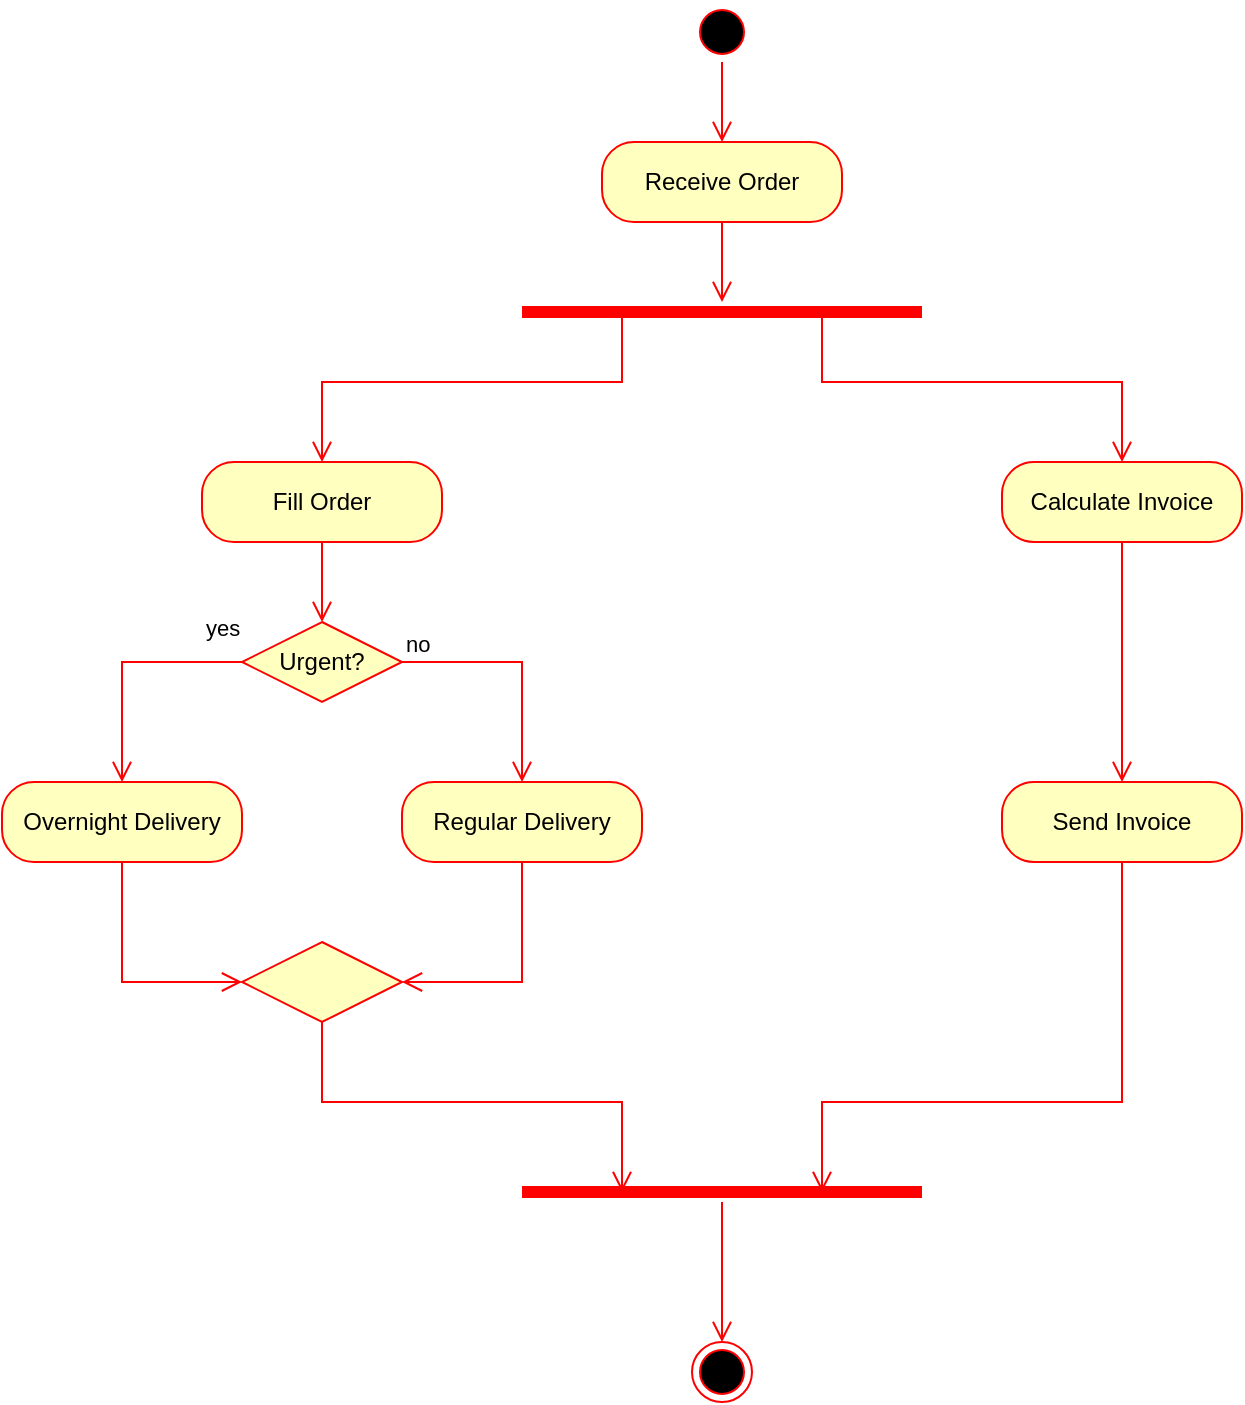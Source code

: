 <mxfile version="20.3.0" type="device"><diagram id="KEzFvNM8W5_RDOXDd0ER" name="Page-1"><mxGraphModel dx="1221" dy="754" grid="1" gridSize="10" guides="1" tooltips="1" connect="1" arrows="1" fold="1" page="1" pageScale="1" pageWidth="850" pageHeight="1100" math="0" shadow="0"><root><mxCell id="0"/><mxCell id="1" parent="0"/><mxCell id="z-xLcdJAimRmvhoTbZzG-1" value="" style="ellipse;html=1;shape=startState;fillColor=#000000;strokeColor=#ff0000;" vertex="1" parent="1"><mxGeometry x="365" y="50" width="30" height="30" as="geometry"/></mxCell><mxCell id="z-xLcdJAimRmvhoTbZzG-2" value="" style="edgeStyle=orthogonalEdgeStyle;html=1;verticalAlign=bottom;endArrow=open;endSize=8;strokeColor=#ff0000;rounded=0;" edge="1" source="z-xLcdJAimRmvhoTbZzG-1" parent="1"><mxGeometry relative="1" as="geometry"><mxPoint x="380" y="120" as="targetPoint"/></mxGeometry></mxCell><mxCell id="z-xLcdJAimRmvhoTbZzG-3" value="Receive Order" style="rounded=1;whiteSpace=wrap;html=1;arcSize=40;fontColor=#000000;fillColor=#ffffc0;strokeColor=#ff0000;" vertex="1" parent="1"><mxGeometry x="320" y="120" width="120" height="40" as="geometry"/></mxCell><mxCell id="z-xLcdJAimRmvhoTbZzG-4" value="" style="edgeStyle=orthogonalEdgeStyle;html=1;verticalAlign=bottom;endArrow=open;endSize=8;strokeColor=#ff0000;rounded=0;" edge="1" source="z-xLcdJAimRmvhoTbZzG-3" parent="1"><mxGeometry relative="1" as="geometry"><mxPoint x="380" y="200" as="targetPoint"/></mxGeometry></mxCell><mxCell id="z-xLcdJAimRmvhoTbZzG-5" value="" style="shape=line;html=1;strokeWidth=6;strokeColor=#ff0000;" vertex="1" parent="1"><mxGeometry x="280" y="200" width="200" height="10" as="geometry"/></mxCell><mxCell id="z-xLcdJAimRmvhoTbZzG-6" value="" style="html=1;verticalAlign=bottom;endArrow=open;endSize=8;strokeColor=#ff0000;rounded=0;exitX=0.25;exitY=0.5;exitDx=0;exitDy=0;exitPerimeter=0;edgeStyle=orthogonalEdgeStyle;entryX=0.5;entryY=0;entryDx=0;entryDy=0;" edge="1" source="z-xLcdJAimRmvhoTbZzG-5" parent="1" target="z-xLcdJAimRmvhoTbZzG-9"><mxGeometry relative="1" as="geometry"><mxPoint x="330" y="280" as="targetPoint"/><Array as="points"><mxPoint x="330" y="240"/><mxPoint x="180" y="240"/></Array></mxGeometry></mxCell><mxCell id="z-xLcdJAimRmvhoTbZzG-8" value="" style="html=1;verticalAlign=bottom;endArrow=open;endSize=8;strokeColor=#ff0000;rounded=0;exitX=0.75;exitY=0.5;exitDx=0;exitDy=0;exitPerimeter=0;edgeStyle=orthogonalEdgeStyle;entryX=0.5;entryY=0;entryDx=0;entryDy=0;" edge="1" parent="1" source="z-xLcdJAimRmvhoTbZzG-5" target="z-xLcdJAimRmvhoTbZzG-11"><mxGeometry relative="1" as="geometry"><mxPoint x="430" y="280" as="targetPoint"/><mxPoint x="340" y="215" as="sourcePoint"/><Array as="points"><mxPoint x="430" y="240"/><mxPoint x="580" y="240"/></Array></mxGeometry></mxCell><mxCell id="z-xLcdJAimRmvhoTbZzG-9" value="Fill Order" style="rounded=1;whiteSpace=wrap;html=1;arcSize=40;fontColor=#000000;fillColor=#ffffc0;strokeColor=#ff0000;" vertex="1" parent="1"><mxGeometry x="120" y="280" width="120" height="40" as="geometry"/></mxCell><mxCell id="z-xLcdJAimRmvhoTbZzG-10" value="" style="edgeStyle=orthogonalEdgeStyle;html=1;verticalAlign=bottom;endArrow=open;endSize=8;strokeColor=#ff0000;rounded=0;" edge="1" source="z-xLcdJAimRmvhoTbZzG-9" parent="1"><mxGeometry relative="1" as="geometry"><mxPoint x="180" y="360" as="targetPoint"/></mxGeometry></mxCell><mxCell id="z-xLcdJAimRmvhoTbZzG-11" value="Calculate Invoice" style="rounded=1;whiteSpace=wrap;html=1;arcSize=40;fontColor=#000000;fillColor=#ffffc0;strokeColor=#ff0000;" vertex="1" parent="1"><mxGeometry x="520" y="280" width="120" height="40" as="geometry"/></mxCell><mxCell id="z-xLcdJAimRmvhoTbZzG-12" value="" style="edgeStyle=orthogonalEdgeStyle;html=1;verticalAlign=bottom;endArrow=open;endSize=8;strokeColor=#ff0000;rounded=0;entryX=0.5;entryY=0;entryDx=0;entryDy=0;" edge="1" parent="1" source="z-xLcdJAimRmvhoTbZzG-11" target="z-xLcdJAimRmvhoTbZzG-13"><mxGeometry relative="1" as="geometry"><mxPoint x="580" y="360" as="targetPoint"/></mxGeometry></mxCell><mxCell id="z-xLcdJAimRmvhoTbZzG-13" value="Send Invoice" style="rounded=1;whiteSpace=wrap;html=1;arcSize=40;fontColor=#000000;fillColor=#ffffc0;strokeColor=#ff0000;" vertex="1" parent="1"><mxGeometry x="520" y="440" width="120" height="40" as="geometry"/></mxCell><mxCell id="z-xLcdJAimRmvhoTbZzG-14" value="" style="edgeStyle=orthogonalEdgeStyle;html=1;verticalAlign=bottom;endArrow=open;endSize=8;strokeColor=#ff0000;rounded=0;entryX=0.75;entryY=0.5;entryDx=0;entryDy=0;entryPerimeter=0;exitX=0.5;exitY=1;exitDx=0;exitDy=0;" edge="1" source="z-xLcdJAimRmvhoTbZzG-13" parent="1" target="z-xLcdJAimRmvhoTbZzG-25"><mxGeometry relative="1" as="geometry"><mxPoint x="580" y="540" as="targetPoint"/><Array as="points"><mxPoint x="580" y="600"/><mxPoint x="430" y="600"/></Array></mxGeometry></mxCell><mxCell id="z-xLcdJAimRmvhoTbZzG-15" value="Urgent?" style="rhombus;whiteSpace=wrap;html=1;fillColor=#ffffc0;strokeColor=#ff0000;" vertex="1" parent="1"><mxGeometry x="140" y="360" width="80" height="40" as="geometry"/></mxCell><mxCell id="z-xLcdJAimRmvhoTbZzG-16" value="no" style="edgeStyle=orthogonalEdgeStyle;html=1;align=left;verticalAlign=bottom;endArrow=open;endSize=8;strokeColor=#ff0000;rounded=0;entryX=0.5;entryY=0;entryDx=0;entryDy=0;exitX=1;exitY=0.5;exitDx=0;exitDy=0;" edge="1" source="z-xLcdJAimRmvhoTbZzG-15" parent="1" target="z-xLcdJAimRmvhoTbZzG-18"><mxGeometry x="-1" relative="1" as="geometry"><mxPoint x="320" y="380" as="targetPoint"/></mxGeometry></mxCell><mxCell id="z-xLcdJAimRmvhoTbZzG-17" value="yes" style="html=1;align=left;verticalAlign=top;endArrow=open;endSize=8;strokeColor=#ff0000;rounded=0;exitX=0;exitY=0.5;exitDx=0;exitDy=0;edgeStyle=orthogonalEdgeStyle;entryX=0.5;entryY=0;entryDx=0;entryDy=0;" edge="1" source="z-xLcdJAimRmvhoTbZzG-15" parent="1" target="z-xLcdJAimRmvhoTbZzG-20"><mxGeometry x="-0.667" y="-30" relative="1" as="geometry"><mxPoint x="80" y="380" as="targetPoint"/><mxPoint as="offset"/></mxGeometry></mxCell><mxCell id="z-xLcdJAimRmvhoTbZzG-18" value="Regular Delivery" style="rounded=1;whiteSpace=wrap;html=1;arcSize=40;fontColor=#000000;fillColor=#ffffc0;strokeColor=#ff0000;" vertex="1" parent="1"><mxGeometry x="220" y="440" width="120" height="40" as="geometry"/></mxCell><mxCell id="z-xLcdJAimRmvhoTbZzG-19" value="" style="edgeStyle=orthogonalEdgeStyle;html=1;verticalAlign=bottom;endArrow=open;endSize=8;strokeColor=#ff0000;rounded=0;entryX=1;entryY=0.5;entryDx=0;entryDy=0;" edge="1" source="z-xLcdJAimRmvhoTbZzG-18" parent="1" target="z-xLcdJAimRmvhoTbZzG-22"><mxGeometry relative="1" as="geometry"><mxPoint x="280" y="540" as="targetPoint"/></mxGeometry></mxCell><mxCell id="z-xLcdJAimRmvhoTbZzG-20" value="Overnight Delivery" style="rounded=1;whiteSpace=wrap;html=1;arcSize=40;fontColor=#000000;fillColor=#ffffc0;strokeColor=#ff0000;" vertex="1" parent="1"><mxGeometry x="20" y="440" width="120" height="40" as="geometry"/></mxCell><mxCell id="z-xLcdJAimRmvhoTbZzG-21" value="" style="edgeStyle=orthogonalEdgeStyle;html=1;verticalAlign=bottom;endArrow=open;endSize=8;strokeColor=#ff0000;rounded=0;entryX=0;entryY=0.5;entryDx=0;entryDy=0;" edge="1" source="z-xLcdJAimRmvhoTbZzG-20" parent="1" target="z-xLcdJAimRmvhoTbZzG-22"><mxGeometry relative="1" as="geometry"><mxPoint x="80" y="570" as="targetPoint"/><Array as="points"><mxPoint x="80" y="540"/></Array></mxGeometry></mxCell><mxCell id="z-xLcdJAimRmvhoTbZzG-22" value="" style="rhombus;whiteSpace=wrap;html=1;fillColor=#ffffc0;strokeColor=#ff0000;" vertex="1" parent="1"><mxGeometry x="140" y="520" width="80" height="40" as="geometry"/></mxCell><mxCell id="z-xLcdJAimRmvhoTbZzG-25" value="" style="shape=line;html=1;strokeWidth=6;strokeColor=#ff0000;" vertex="1" parent="1"><mxGeometry x="280" y="640" width="200" height="10" as="geometry"/></mxCell><mxCell id="z-xLcdJAimRmvhoTbZzG-26" value="" style="edgeStyle=orthogonalEdgeStyle;html=1;verticalAlign=bottom;endArrow=open;endSize=8;strokeColor=#ff0000;rounded=0;" edge="1" source="z-xLcdJAimRmvhoTbZzG-25" parent="1"><mxGeometry relative="1" as="geometry"><mxPoint x="380" y="720" as="targetPoint"/></mxGeometry></mxCell><mxCell id="z-xLcdJAimRmvhoTbZzG-28" value="" style="html=1;verticalAlign=bottom;endArrow=open;endSize=8;strokeColor=#ff0000;rounded=0;entryX=0.25;entryY=0.5;entryDx=0;entryDy=0;entryPerimeter=0;exitX=0.5;exitY=1;exitDx=0;exitDy=0;" edge="1" parent="1" source="z-xLcdJAimRmvhoTbZzG-22" target="z-xLcdJAimRmvhoTbZzG-25"><mxGeometry relative="1" as="geometry"><mxPoint x="510" y="775" as="targetPoint"/><mxPoint x="660" y="610" as="sourcePoint"/><Array as="points"><mxPoint x="180" y="600"/><mxPoint x="330" y="600"/></Array></mxGeometry></mxCell><mxCell id="z-xLcdJAimRmvhoTbZzG-29" value="" style="ellipse;html=1;shape=endState;fillColor=#000000;strokeColor=#ff0000;" vertex="1" parent="1"><mxGeometry x="365" y="720" width="30" height="30" as="geometry"/></mxCell></root></mxGraphModel></diagram></mxfile>